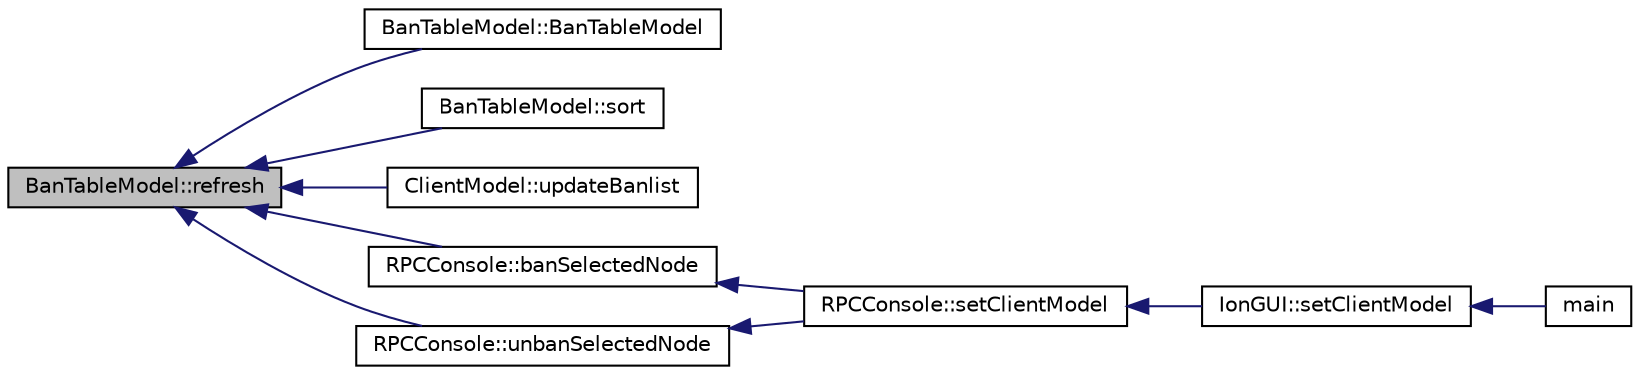 digraph "BanTableModel::refresh"
{
  edge [fontname="Helvetica",fontsize="10",labelfontname="Helvetica",labelfontsize="10"];
  node [fontname="Helvetica",fontsize="10",shape=record];
  rankdir="LR";
  Node31 [label="BanTableModel::refresh",height=0.2,width=0.4,color="black", fillcolor="grey75", style="filled", fontcolor="black"];
  Node31 -> Node32 [dir="back",color="midnightblue",fontsize="10",style="solid",fontname="Helvetica"];
  Node32 [label="BanTableModel::BanTableModel",height=0.2,width=0.4,color="black", fillcolor="white", style="filled",URL="$d7/d4f/class_ban_table_model.html#a71bce2e55cc2b80f0eb7b50c99d5fc98"];
  Node31 -> Node33 [dir="back",color="midnightblue",fontsize="10",style="solid",fontname="Helvetica"];
  Node33 [label="BanTableModel::sort",height=0.2,width=0.4,color="black", fillcolor="white", style="filled",URL="$d7/d4f/class_ban_table_model.html#a93f90c58936fe32fe1c14788e024d0b6"];
  Node31 -> Node34 [dir="back",color="midnightblue",fontsize="10",style="solid",fontname="Helvetica"];
  Node34 [label="ClientModel::updateBanlist",height=0.2,width=0.4,color="black", fillcolor="white", style="filled",URL="$df/d25/class_client_model.html#a0950c13c4be7800fb0b7821586ccbd13"];
  Node31 -> Node35 [dir="back",color="midnightblue",fontsize="10",style="solid",fontname="Helvetica"];
  Node35 [label="RPCConsole::banSelectedNode",height=0.2,width=0.4,color="black", fillcolor="white", style="filled",URL="$d7/de8/class_r_p_c_console.html#aacaf485583b6342c5e1877e7582f95c5",tooltip="Ban a selected node on the Peers tab. "];
  Node35 -> Node36 [dir="back",color="midnightblue",fontsize="10",style="solid",fontname="Helvetica"];
  Node36 [label="RPCConsole::setClientModel",height=0.2,width=0.4,color="black", fillcolor="white", style="filled",URL="$d7/de8/class_r_p_c_console.html#a355349a33664a07628e9ca22a60f5fa7"];
  Node36 -> Node37 [dir="back",color="midnightblue",fontsize="10",style="solid",fontname="Helvetica"];
  Node37 [label="IonGUI::setClientModel",height=0.2,width=0.4,color="black", fillcolor="white", style="filled",URL="$dc/d0b/class_ion_g_u_i.html#aee0c583c834ce4f4c598c29db83b0680",tooltip="Set the client model. "];
  Node37 -> Node38 [dir="back",color="midnightblue",fontsize="10",style="solid",fontname="Helvetica"];
  Node38 [label="main",height=0.2,width=0.4,color="black", fillcolor="white", style="filled",URL="$d5/d2d/ion_8cpp.html#a0ddf1224851353fc92bfbff6f499fa97"];
  Node31 -> Node39 [dir="back",color="midnightblue",fontsize="10",style="solid",fontname="Helvetica"];
  Node39 [label="RPCConsole::unbanSelectedNode",height=0.2,width=0.4,color="black", fillcolor="white", style="filled",URL="$d7/de8/class_r_p_c_console.html#a9a974887c33bf1d4b25eb6aeea002941",tooltip="Unban a selected node on the Bans tab. "];
  Node39 -> Node36 [dir="back",color="midnightblue",fontsize="10",style="solid",fontname="Helvetica"];
}
